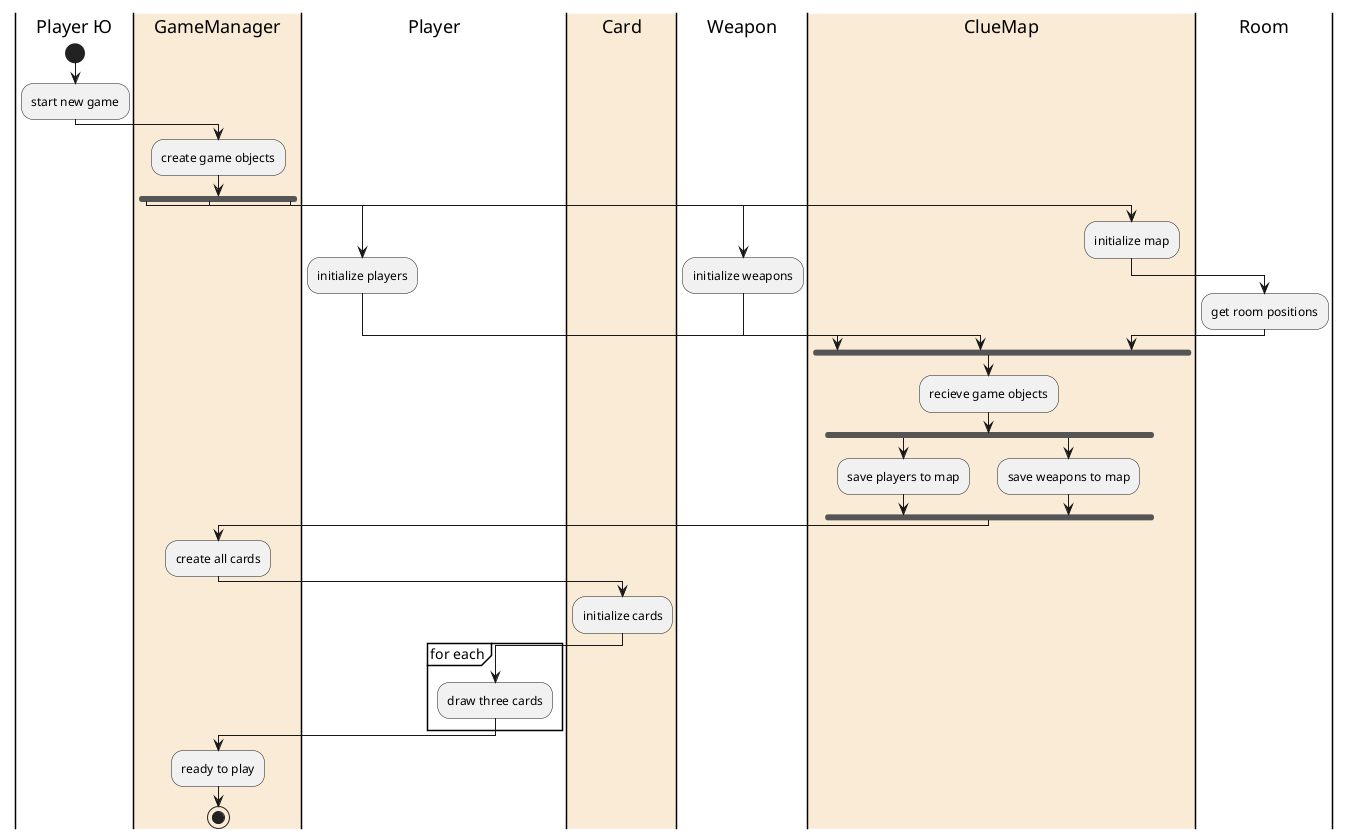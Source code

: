 @startuml
'https://plantuml.com/activity-diagram-beta

|Player Ю|
start
:start new game;
|#AntiqueWhite|GameManager|
:create game objects;
fork
|Player|
:initialize players;
|Player|
fork again
|#AntiqueWhite|Card|
|Weapon|
:initialize weapons;
fork again
|#AntiqueWhite|ClueMap|
:initialize map;
|Room|
:get room positions;
|ClueMap|
fork end
:recieve game objects;
fork
:save players to map;
fork again
:save weapons to map;
fork end
|GameManager|
:create all cards;
|Card|
:initialize cards;
|Player|
partition for each {
    :draw three cards;
}
|GameManager|
:ready to play;
stop

@enduml
